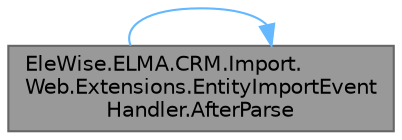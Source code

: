 digraph "EleWise.ELMA.CRM.Import.Web.Extensions.EntityImportEventHandler.AfterParse"
{
 // LATEX_PDF_SIZE
  bgcolor="transparent";
  edge [fontname=Helvetica,fontsize=10,labelfontname=Helvetica,labelfontsize=10];
  node [fontname=Helvetica,fontsize=10,shape=box,height=0.2,width=0.4];
  rankdir="LR";
  Node1 [id="Node000001",label="EleWise.ELMA.CRM.Import.\lWeb.Extensions.EntityImportEvent\lHandler.AfterParse",height=0.2,width=0.4,color="gray40", fillcolor="grey60", style="filled", fontcolor="black",tooltip="Заполнение полей сущности завершено"];
  Node1 -> Node1 [id="edge1_Node000001_Node000001",color="steelblue1",style="solid",tooltip=" "];
}
